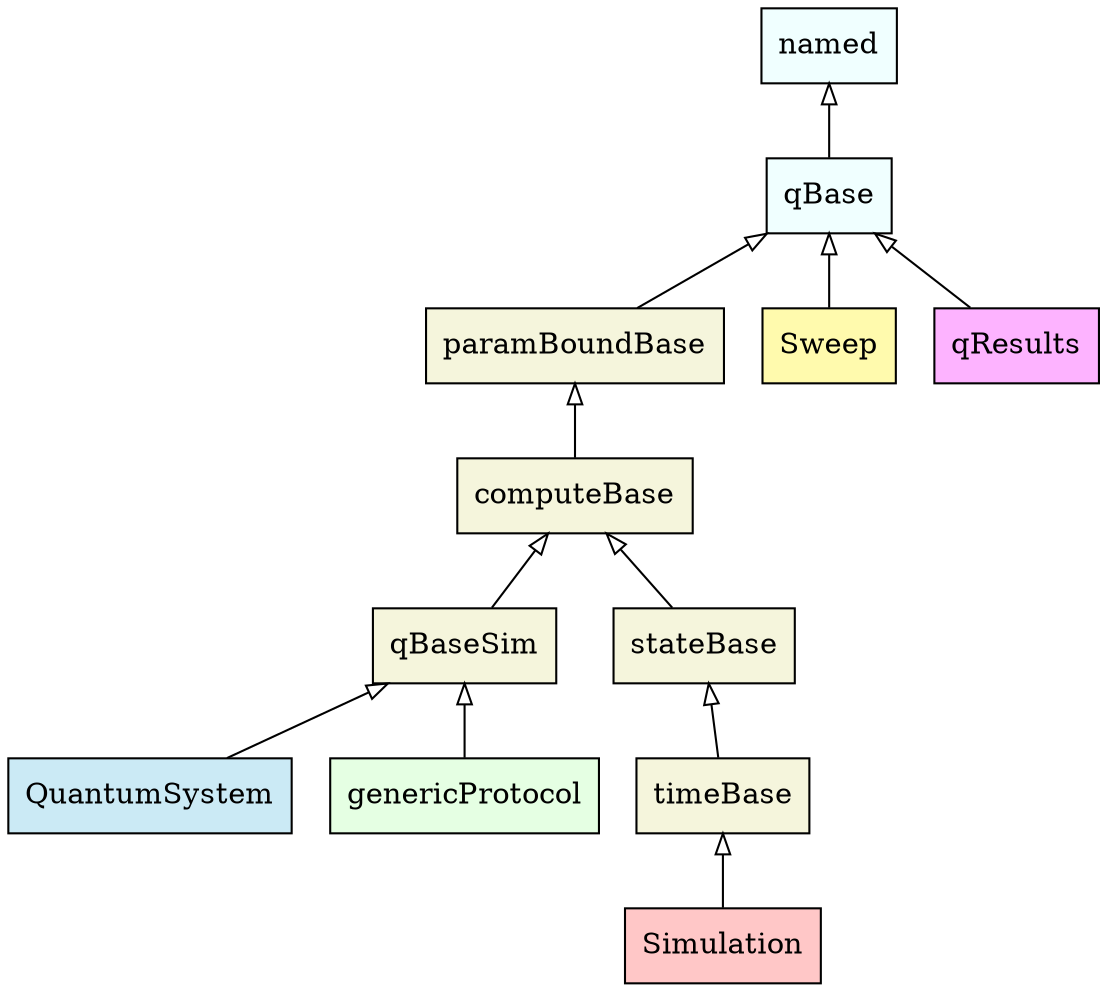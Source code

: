 digraph "classes_quanguru" {
graph [ dpi=300 ];
rankdir=BT
charset="utf-8"

/* 
 * all the classes: gathered with other classes in the same module and (mostly) arranged in the order they appear in the 
 * module (expect when I switched the order to adjust the .png), this arrangement shows where they are in the inheritance
 * or where they become part of composition in the inheritance.
 * The modules are arranged: - first from the top of the inheritance, - then what I think is a more fundamental module.
 * 
 * nodes in each module are shown with the same color. Note that I treat QGates as part of QPro
 */

// base.py
"classes.base.named" [color="black", fontcolor="black", label="named", shape="box", style="filled", fillcolor="#f0ffff"];
"classes.base.qBase" [color="black", fontcolor="black", label="qBase", shape="box", style="filled", fillcolor="#f0ffff"];

// baseClasses.py
"classes.baseClasses.paramBoundBase" [color="black", fontcolor="black", label="paramBoundBase", shape="box", style="filled", fillcolor="#f5f5dc"];
"classes.baseClasses.computeBase" [color="black", fontcolor="black", label="computeBase", shape="box", style="filled", fillcolor="#f5f5dc"];
"classes.baseClasses.qBaseSim" [color="black", fontcolor="black", label="qBaseSim", shape="box", style="filled", fillcolor="#f5f5dc"];
"classes.baseClasses.stateBase" [color="black", fontcolor="black", label="stateBase", shape="box", style="filled", fillcolor="#f5f5dc"];
"classes.baseClasses.timeBase" [color="black", fontcolor="black", label="timeBase", shape="box", style="filled", fillcolor="#f5f5dc"];

// QSys.py
"classes.QSys.QuantumSystem" [color="black", fontcolor="black", label="QuantumSystem", shape="box", style="filled", fillcolor="#cbeaf5"];

// QSim.py
"classes.QSim.Simulation" [color="black", fontcolor="black", label="Simulation", shape="box", style="filled", fillcolor="#ffc7c7"];

// QPro.py (and QGates)
"classes.QPro.genericProtocol" [color="black", fontcolor="black", label="genericProtocol", shape="box", style="filled", fillcolor="#e5ffe3"];

// QSweep.py
"classes.QSweep.Sweep" [color="black", fontcolor="black", label="Sweep", shape="box", style="filled", fillcolor="#fffaad"];

// QRes.py
"classes.QRes.qResults" [color="black", fontcolor="black", label="qResults", shape="box", style="filled", fillcolor="#fdb3ff"];


/*
 * Inheritance structure: gathered according to the modules from which the parent class/es live and
 * arranged from: - first from the top of the inheritance, - then what I think is a more fundamental module.
 */

// Inheriting from base.py
"classes.base.qBase" -> "classes.base.named" [arrowhead="empty", arrowtail="none"];
"classes.QRes.qResults" -> "classes.base.qBase" [arrowhead="empty", arrowtail="none"];
"classes.QSweep.Sweep" -> "classes.base.qBase" [arrowhead="empty", arrowtail="none"];
"classes.baseClasses.paramBoundBase" -> "classes.base.qBase" [arrowhead="empty", arrowtail="none"];

// Inheriting from baseClasses.py
"classes.QPro.genericProtocol" -> "classes.baseClasses.qBaseSim" [arrowhead="empty", arrowtail="none"];
"classes.QSim.Simulation" -> "classes.baseClasses.timeBase" [arrowhead="empty", arrowtail="none"];
"classes.QSys.QuantumSystem" -> "classes.baseClasses.qBaseSim" [arrowhead="empty", arrowtail="none"];
"classes.baseClasses.computeBase" -> "classes.baseClasses.paramBoundBase" [arrowhead="empty", arrowtail="none"];
"classes.baseClasses.qBaseSim" -> "classes.baseClasses.computeBase" [arrowhead="empty", arrowtail="none"];
"classes.baseClasses.stateBase" -> "classes.baseClasses.computeBase" [arrowhead="empty", arrowtail="none"];
"classes.baseClasses.timeBase" -> "classes.baseClasses.stateBase" [arrowhead="empty", arrowtail="none"];

// Inheriting from QSys.py
// Inheriting from QPro.py
// Inheriting from QRes.py
// Inheriting from environment.py
// Inheriting from QDrive.py

}
